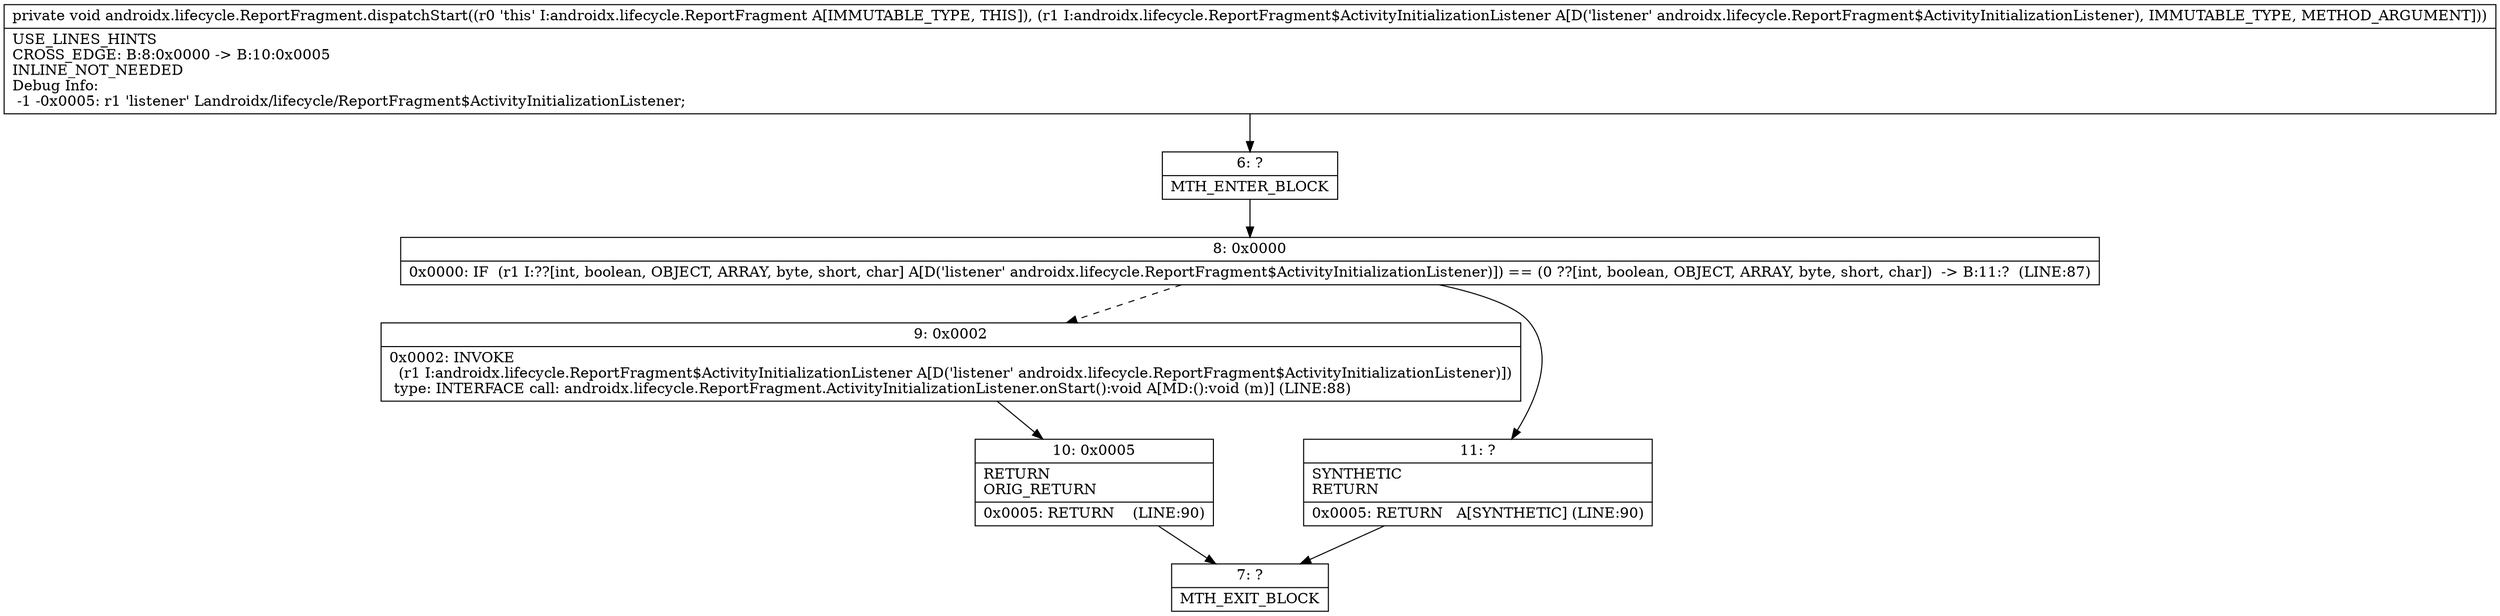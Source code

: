 digraph "CFG forandroidx.lifecycle.ReportFragment.dispatchStart(Landroidx\/lifecycle\/ReportFragment$ActivityInitializationListener;)V" {
Node_6 [shape=record,label="{6\:\ ?|MTH_ENTER_BLOCK\l}"];
Node_8 [shape=record,label="{8\:\ 0x0000|0x0000: IF  (r1 I:??[int, boolean, OBJECT, ARRAY, byte, short, char] A[D('listener' androidx.lifecycle.ReportFragment$ActivityInitializationListener)]) == (0 ??[int, boolean, OBJECT, ARRAY, byte, short, char])  \-\> B:11:?  (LINE:87)\l}"];
Node_9 [shape=record,label="{9\:\ 0x0002|0x0002: INVOKE  \l  (r1 I:androidx.lifecycle.ReportFragment$ActivityInitializationListener A[D('listener' androidx.lifecycle.ReportFragment$ActivityInitializationListener)])\l type: INTERFACE call: androidx.lifecycle.ReportFragment.ActivityInitializationListener.onStart():void A[MD:():void (m)] (LINE:88)\l}"];
Node_10 [shape=record,label="{10\:\ 0x0005|RETURN\lORIG_RETURN\l|0x0005: RETURN    (LINE:90)\l}"];
Node_7 [shape=record,label="{7\:\ ?|MTH_EXIT_BLOCK\l}"];
Node_11 [shape=record,label="{11\:\ ?|SYNTHETIC\lRETURN\l|0x0005: RETURN   A[SYNTHETIC] (LINE:90)\l}"];
MethodNode[shape=record,label="{private void androidx.lifecycle.ReportFragment.dispatchStart((r0 'this' I:androidx.lifecycle.ReportFragment A[IMMUTABLE_TYPE, THIS]), (r1 I:androidx.lifecycle.ReportFragment$ActivityInitializationListener A[D('listener' androidx.lifecycle.ReportFragment$ActivityInitializationListener), IMMUTABLE_TYPE, METHOD_ARGUMENT]))  | USE_LINES_HINTS\lCROSS_EDGE: B:8:0x0000 \-\> B:10:0x0005\lINLINE_NOT_NEEDED\lDebug Info:\l  \-1 \-0x0005: r1 'listener' Landroidx\/lifecycle\/ReportFragment$ActivityInitializationListener;\l}"];
MethodNode -> Node_6;Node_6 -> Node_8;
Node_8 -> Node_9[style=dashed];
Node_8 -> Node_11;
Node_9 -> Node_10;
Node_10 -> Node_7;
Node_11 -> Node_7;
}

